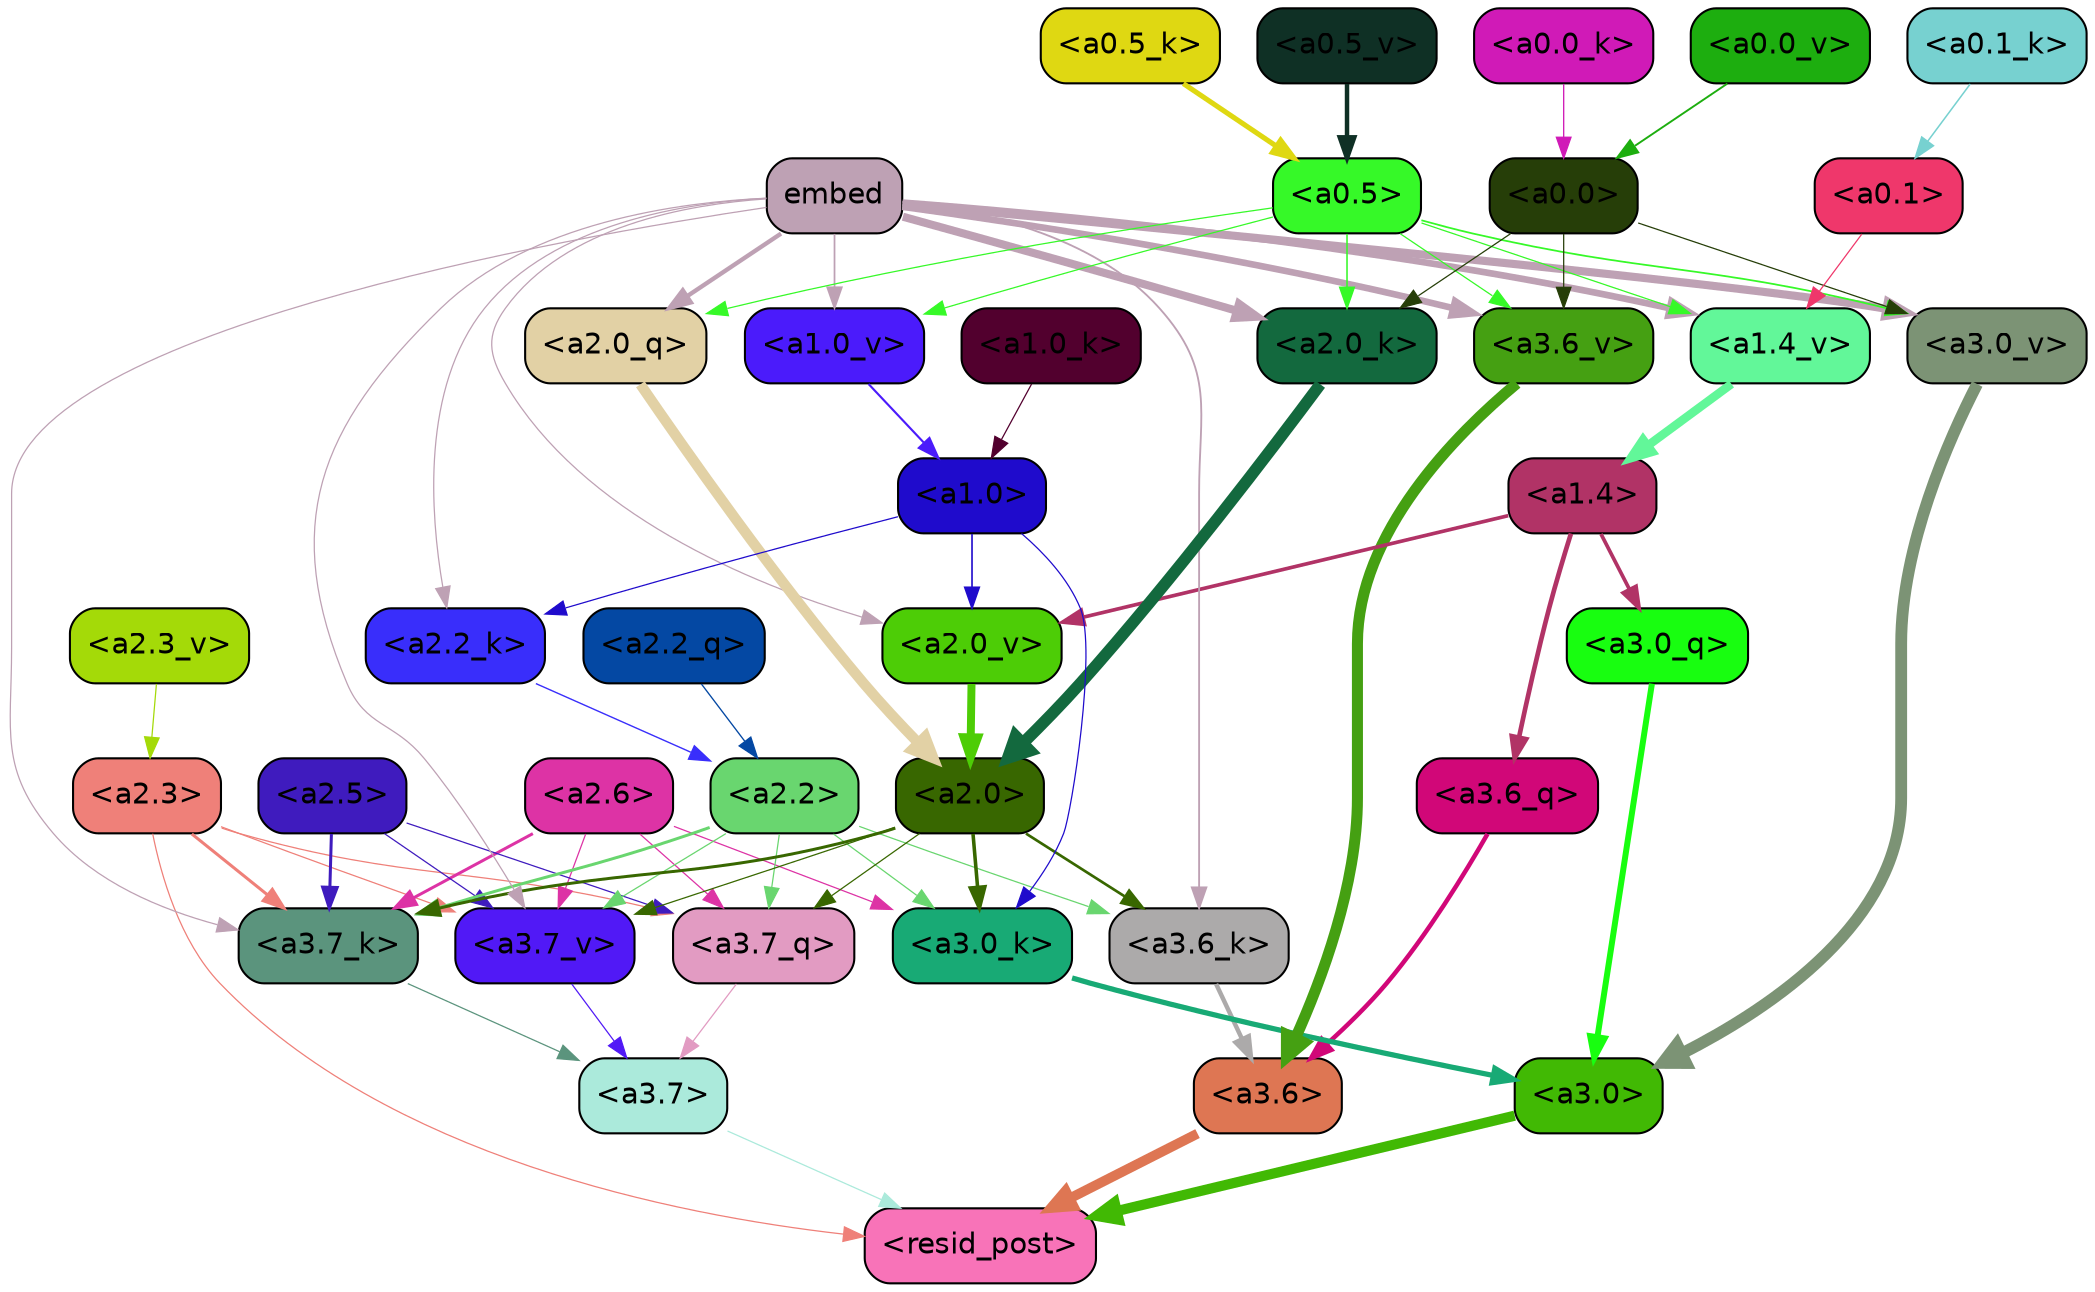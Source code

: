 strict digraph "" {
	graph [bgcolor=transparent,
		layout=dot,
		overlap=false,
		splines=true
	];
	"<a3.7>"	[color=black,
		fillcolor="#abeadb",
		fontname=Helvetica,
		shape=box,
		style="filled, rounded"];
	"<resid_post>"	[color=black,
		fillcolor="#f873b8",
		fontname=Helvetica,
		shape=box,
		style="filled, rounded"];
	"<a3.7>" -> "<resid_post>"	[color="#abeadb",
		penwidth=0.6];
	"<a3.6>"	[color=black,
		fillcolor="#de7653",
		fontname=Helvetica,
		shape=box,
		style="filled, rounded"];
	"<a3.6>" -> "<resid_post>"	[color="#de7653",
		penwidth=4.746312499046326];
	"<a3.0>"	[color=black,
		fillcolor="#41b904",
		fontname=Helvetica,
		shape=box,
		style="filled, rounded"];
	"<a3.0>" -> "<resid_post>"	[color="#41b904",
		penwidth=4.896343111991882];
	"<a2.3>"	[color=black,
		fillcolor="#ef8079",
		fontname=Helvetica,
		shape=box,
		style="filled, rounded"];
	"<a2.3>" -> "<resid_post>"	[color="#ef8079",
		penwidth=0.6];
	"<a3.7_q>"	[color=black,
		fillcolor="#e29bc2",
		fontname=Helvetica,
		shape=box,
		style="filled, rounded"];
	"<a2.3>" -> "<a3.7_q>"	[color="#ef8079",
		penwidth=0.6];
	"<a3.7_k>"	[color=black,
		fillcolor="#5b947d",
		fontname=Helvetica,
		shape=box,
		style="filled, rounded"];
	"<a2.3>" -> "<a3.7_k>"	[color="#ef8079",
		penwidth=1.467104621231556];
	"<a3.7_v>"	[color=black,
		fillcolor="#5119f6",
		fontname=Helvetica,
		shape=box,
		style="filled, rounded"];
	"<a2.3>" -> "<a3.7_v>"	[color="#ef8079",
		penwidth=0.6];
	"<a3.7_q>" -> "<a3.7>"	[color="#e29bc2",
		penwidth=0.6];
	"<a3.6_q>"	[color=black,
		fillcolor="#d10778",
		fontname=Helvetica,
		shape=box,
		style="filled, rounded"];
	"<a3.6_q>" -> "<a3.6>"	[color="#d10778",
		penwidth=2.160832464694977];
	"<a3.0_q>"	[color=black,
		fillcolor="#18fe10",
		fontname=Helvetica,
		shape=box,
		style="filled, rounded"];
	"<a3.0_q>" -> "<a3.0>"	[color="#18fe10",
		penwidth=2.870753765106201];
	"<a3.7_k>" -> "<a3.7>"	[color="#5b947d",
		penwidth=0.6];
	"<a3.6_k>"	[color=black,
		fillcolor="#acaaaa",
		fontname=Helvetica,
		shape=box,
		style="filled, rounded"];
	"<a3.6_k>" -> "<a3.6>"	[color="#acaaaa",
		penwidth=2.13908451795578];
	"<a3.0_k>"	[color=black,
		fillcolor="#18aa75",
		fontname=Helvetica,
		shape=box,
		style="filled, rounded"];
	"<a3.0_k>" -> "<a3.0>"	[color="#18aa75",
		penwidth=2.520303964614868];
	"<a3.7_v>" -> "<a3.7>"	[color="#5119f6",
		penwidth=0.6];
	"<a3.6_v>"	[color=black,
		fillcolor="#45a012",
		fontname=Helvetica,
		shape=box,
		style="filled, rounded"];
	"<a3.6_v>" -> "<a3.6>"	[color="#45a012",
		penwidth=5.297133803367615];
	"<a3.0_v>"	[color=black,
		fillcolor="#7c9375",
		fontname=Helvetica,
		shape=box,
		style="filled, rounded"];
	"<a3.0_v>" -> "<a3.0>"	[color="#7c9375",
		penwidth=5.680712580680847];
	"<a2.6>"	[color=black,
		fillcolor="#dd33a5",
		fontname=Helvetica,
		shape=box,
		style="filled, rounded"];
	"<a2.6>" -> "<a3.7_q>"	[color="#dd33a5",
		penwidth=0.6];
	"<a2.6>" -> "<a3.7_k>"	[color="#dd33a5",
		penwidth=1.4453159049153328];
	"<a2.6>" -> "<a3.0_k>"	[color="#dd33a5",
		penwidth=0.6];
	"<a2.6>" -> "<a3.7_v>"	[color="#dd33a5",
		penwidth=0.6];
	"<a2.5>"	[color=black,
		fillcolor="#3f1bbe",
		fontname=Helvetica,
		shape=box,
		style="filled, rounded"];
	"<a2.5>" -> "<a3.7_q>"	[color="#3f1bbe",
		penwidth=0.6];
	"<a2.5>" -> "<a3.7_k>"	[color="#3f1bbe",
		penwidth=1.4526091292500496];
	"<a2.5>" -> "<a3.7_v>"	[color="#3f1bbe",
		penwidth=0.6];
	"<a2.2>"	[color=black,
		fillcolor="#69d66f",
		fontname=Helvetica,
		shape=box,
		style="filled, rounded"];
	"<a2.2>" -> "<a3.7_q>"	[color="#69d66f",
		penwidth=0.6];
	"<a2.2>" -> "<a3.7_k>"	[color="#69d66f",
		penwidth=1.4310357049107552];
	"<a2.2>" -> "<a3.6_k>"	[color="#69d66f",
		penwidth=0.6];
	"<a2.2>" -> "<a3.0_k>"	[color="#69d66f",
		penwidth=0.6];
	"<a2.2>" -> "<a3.7_v>"	[color="#69d66f",
		penwidth=0.6];
	"<a2.0>"	[color=black,
		fillcolor="#386700",
		fontname=Helvetica,
		shape=box,
		style="filled, rounded"];
	"<a2.0>" -> "<a3.7_q>"	[color="#386700",
		penwidth=0.6];
	"<a2.0>" -> "<a3.7_k>"	[color="#386700",
		penwidth=1.4314699843525887];
	"<a2.0>" -> "<a3.6_k>"	[color="#386700",
		penwidth=1.2950235605239868];
	"<a2.0>" -> "<a3.0_k>"	[color="#386700",
		penwidth=1.712992787361145];
	"<a2.0>" -> "<a3.7_v>"	[color="#386700",
		penwidth=0.6];
	"<a1.4>"	[color=black,
		fillcolor="#b13366",
		fontname=Helvetica,
		shape=box,
		style="filled, rounded"];
	"<a1.4>" -> "<a3.6_q>"	[color="#b13366",
		penwidth=2.242796540260315];
	"<a1.4>" -> "<a3.0_q>"	[color="#b13366",
		penwidth=1.7808996737003326];
	"<a2.0_v>"	[color=black,
		fillcolor="#4dcd06",
		fontname=Helvetica,
		shape=box,
		style="filled, rounded"];
	"<a1.4>" -> "<a2.0_v>"	[color="#b13366",
		penwidth=1.7603429555892944];
	embed	[color=black,
		fillcolor="#bea1b4",
		fontname=Helvetica,
		shape=box,
		style="filled, rounded"];
	embed -> "<a3.7_k>"	[color="#bea1b4",
		penwidth=0.6];
	embed -> "<a3.6_k>"	[color="#bea1b4",
		penwidth=0.891706109046936];
	embed -> "<a3.7_v>"	[color="#bea1b4",
		penwidth=0.6];
	embed -> "<a3.6_v>"	[color="#bea1b4",
		penwidth=3.1766927242279053];
	embed -> "<a3.0_v>"	[color="#bea1b4",
		penwidth=3.9005755856633186];
	"<a2.0_q>"	[color=black,
		fillcolor="#e2d1a5",
		fontname=Helvetica,
		shape=box,
		style="filled, rounded"];
	embed -> "<a2.0_q>"	[color="#bea1b4",
		penwidth=2.0810389518737793];
	"<a2.2_k>"	[color=black,
		fillcolor="#392efb",
		fontname=Helvetica,
		shape=box,
		style="filled, rounded"];
	embed -> "<a2.2_k>"	[color="#bea1b4",
		penwidth=0.6];
	"<a2.0_k>"	[color=black,
		fillcolor="#13693e",
		fontname=Helvetica,
		shape=box,
		style="filled, rounded"];
	embed -> "<a2.0_k>"	[color="#bea1b4",
		penwidth=3.8915770053863525];
	embed -> "<a2.0_v>"	[color="#bea1b4",
		penwidth=0.6];
	"<a1.4_v>"	[color=black,
		fillcolor="#62f799",
		fontname=Helvetica,
		shape=box,
		style="filled, rounded"];
	embed -> "<a1.4_v>"	[color="#bea1b4",
		penwidth=3.201367974281311];
	"<a1.0_v>"	[color=black,
		fillcolor="#4b1bfb",
		fontname=Helvetica,
		shape=box,
		style="filled, rounded"];
	embed -> "<a1.0_v>"	[color="#bea1b4",
		penwidth=0.8298318386077881];
	"<a1.0>"	[color=black,
		fillcolor="#1f0bcc",
		fontname=Helvetica,
		shape=box,
		style="filled, rounded"];
	"<a1.0>" -> "<a3.0_k>"	[color="#1f0bcc",
		penwidth=0.6];
	"<a1.0>" -> "<a2.2_k>"	[color="#1f0bcc",
		penwidth=0.6];
	"<a1.0>" -> "<a2.0_v>"	[color="#1f0bcc",
		penwidth=0.7897878289222717];
	"<a0.5>"	[color=black,
		fillcolor="#36f928",
		fontname=Helvetica,
		shape=box,
		style="filled, rounded"];
	"<a0.5>" -> "<a3.6_v>"	[color="#36f928",
		penwidth=0.6];
	"<a0.5>" -> "<a3.0_v>"	[color="#36f928",
		penwidth=0.8493617177009583];
	"<a0.5>" -> "<a2.0_q>"	[color="#36f928",
		penwidth=0.6];
	"<a0.5>" -> "<a2.0_k>"	[color="#36f928",
		penwidth=0.7482255101203918];
	"<a0.5>" -> "<a1.4_v>"	[color="#36f928",
		penwidth=0.6];
	"<a0.5>" -> "<a1.0_v>"	[color="#36f928",
		penwidth=0.6];
	"<a0.0>"	[color=black,
		fillcolor="#263e08",
		fontname=Helvetica,
		shape=box,
		style="filled, rounded"];
	"<a0.0>" -> "<a3.6_v>"	[color="#263e08",
		penwidth=0.6];
	"<a0.0>" -> "<a3.0_v>"	[color="#263e08",
		penwidth=0.6];
	"<a0.0>" -> "<a2.0_k>"	[color="#263e08",
		penwidth=0.6];
	"<a2.2_q>"	[color=black,
		fillcolor="#0448a3",
		fontname=Helvetica,
		shape=box,
		style="filled, rounded"];
	"<a2.2_q>" -> "<a2.2>"	[color="#0448a3",
		penwidth=0.6449352353811264];
	"<a2.0_q>" -> "<a2.0>"	[color="#e2d1a5",
		penwidth=5.017253503203392];
	"<a2.2_k>" -> "<a2.2>"	[color="#392efb",
		penwidth=0.6690489649772644];
	"<a2.0_k>" -> "<a2.0>"	[color="#13693e",
		penwidth=5.656688302755356];
	"<a2.3_v>"	[color=black,
		fillcolor="#a4da08",
		fontname=Helvetica,
		shape=box,
		style="filled, rounded"];
	"<a2.3_v>" -> "<a2.3>"	[color="#a4da08",
		penwidth=0.6];
	"<a2.0_v>" -> "<a2.0>"	[color="#4dcd06",
		penwidth=3.8170836865901947];
	"<a1.0_k>"	[color=black,
		fillcolor="#52002e",
		fontname=Helvetica,
		shape=box,
		style="filled, rounded"];
	"<a1.0_k>" -> "<a1.0>"	[color="#52002e",
		penwidth=0.6];
	"<a1.4_v>" -> "<a1.4>"	[color="#62f799",
		penwidth=4.140247106552124];
	"<a1.0_v>" -> "<a1.0>"	[color="#4b1bfb",
		penwidth=1.020309567451477];
	"<a0.1>"	[color=black,
		fillcolor="#ef376b",
		fontname=Helvetica,
		shape=box,
		style="filled, rounded"];
	"<a0.1>" -> "<a1.4_v>"	[color="#ef376b",
		penwidth=0.6];
	"<a0.5_k>"	[color=black,
		fillcolor="#dfd812",
		fontname=Helvetica,
		shape=box,
		style="filled, rounded"];
	"<a0.5_k>" -> "<a0.5>"	[color="#dfd812",
		penwidth=2.463372588157654];
	"<a0.1_k>"	[color=black,
		fillcolor="#77d1d0",
		fontname=Helvetica,
		shape=box,
		style="filled, rounded"];
	"<a0.1_k>" -> "<a0.1>"	[color="#77d1d0",
		penwidth=0.7361900806427002];
	"<a0.0_k>"	[color=black,
		fillcolor="#d01ab7",
		fontname=Helvetica,
		shape=box,
		style="filled, rounded"];
	"<a0.0_k>" -> "<a0.0>"	[color="#d01ab7",
		penwidth=0.6284329891204834];
	"<a0.5_v>"	[color=black,
		fillcolor="#0f3025",
		fontname=Helvetica,
		shape=box,
		style="filled, rounded"];
	"<a0.5_v>" -> "<a0.5>"	[color="#0f3025",
		penwidth=2.1396186351776123];
	"<a0.0_v>"	[color=black,
		fillcolor="#1dae0f",
		fontname=Helvetica,
		shape=box,
		style="filled, rounded"];
	"<a0.0_v>" -> "<a0.0>"	[color="#1dae0f",
		penwidth=0.9198480844497681];
}
